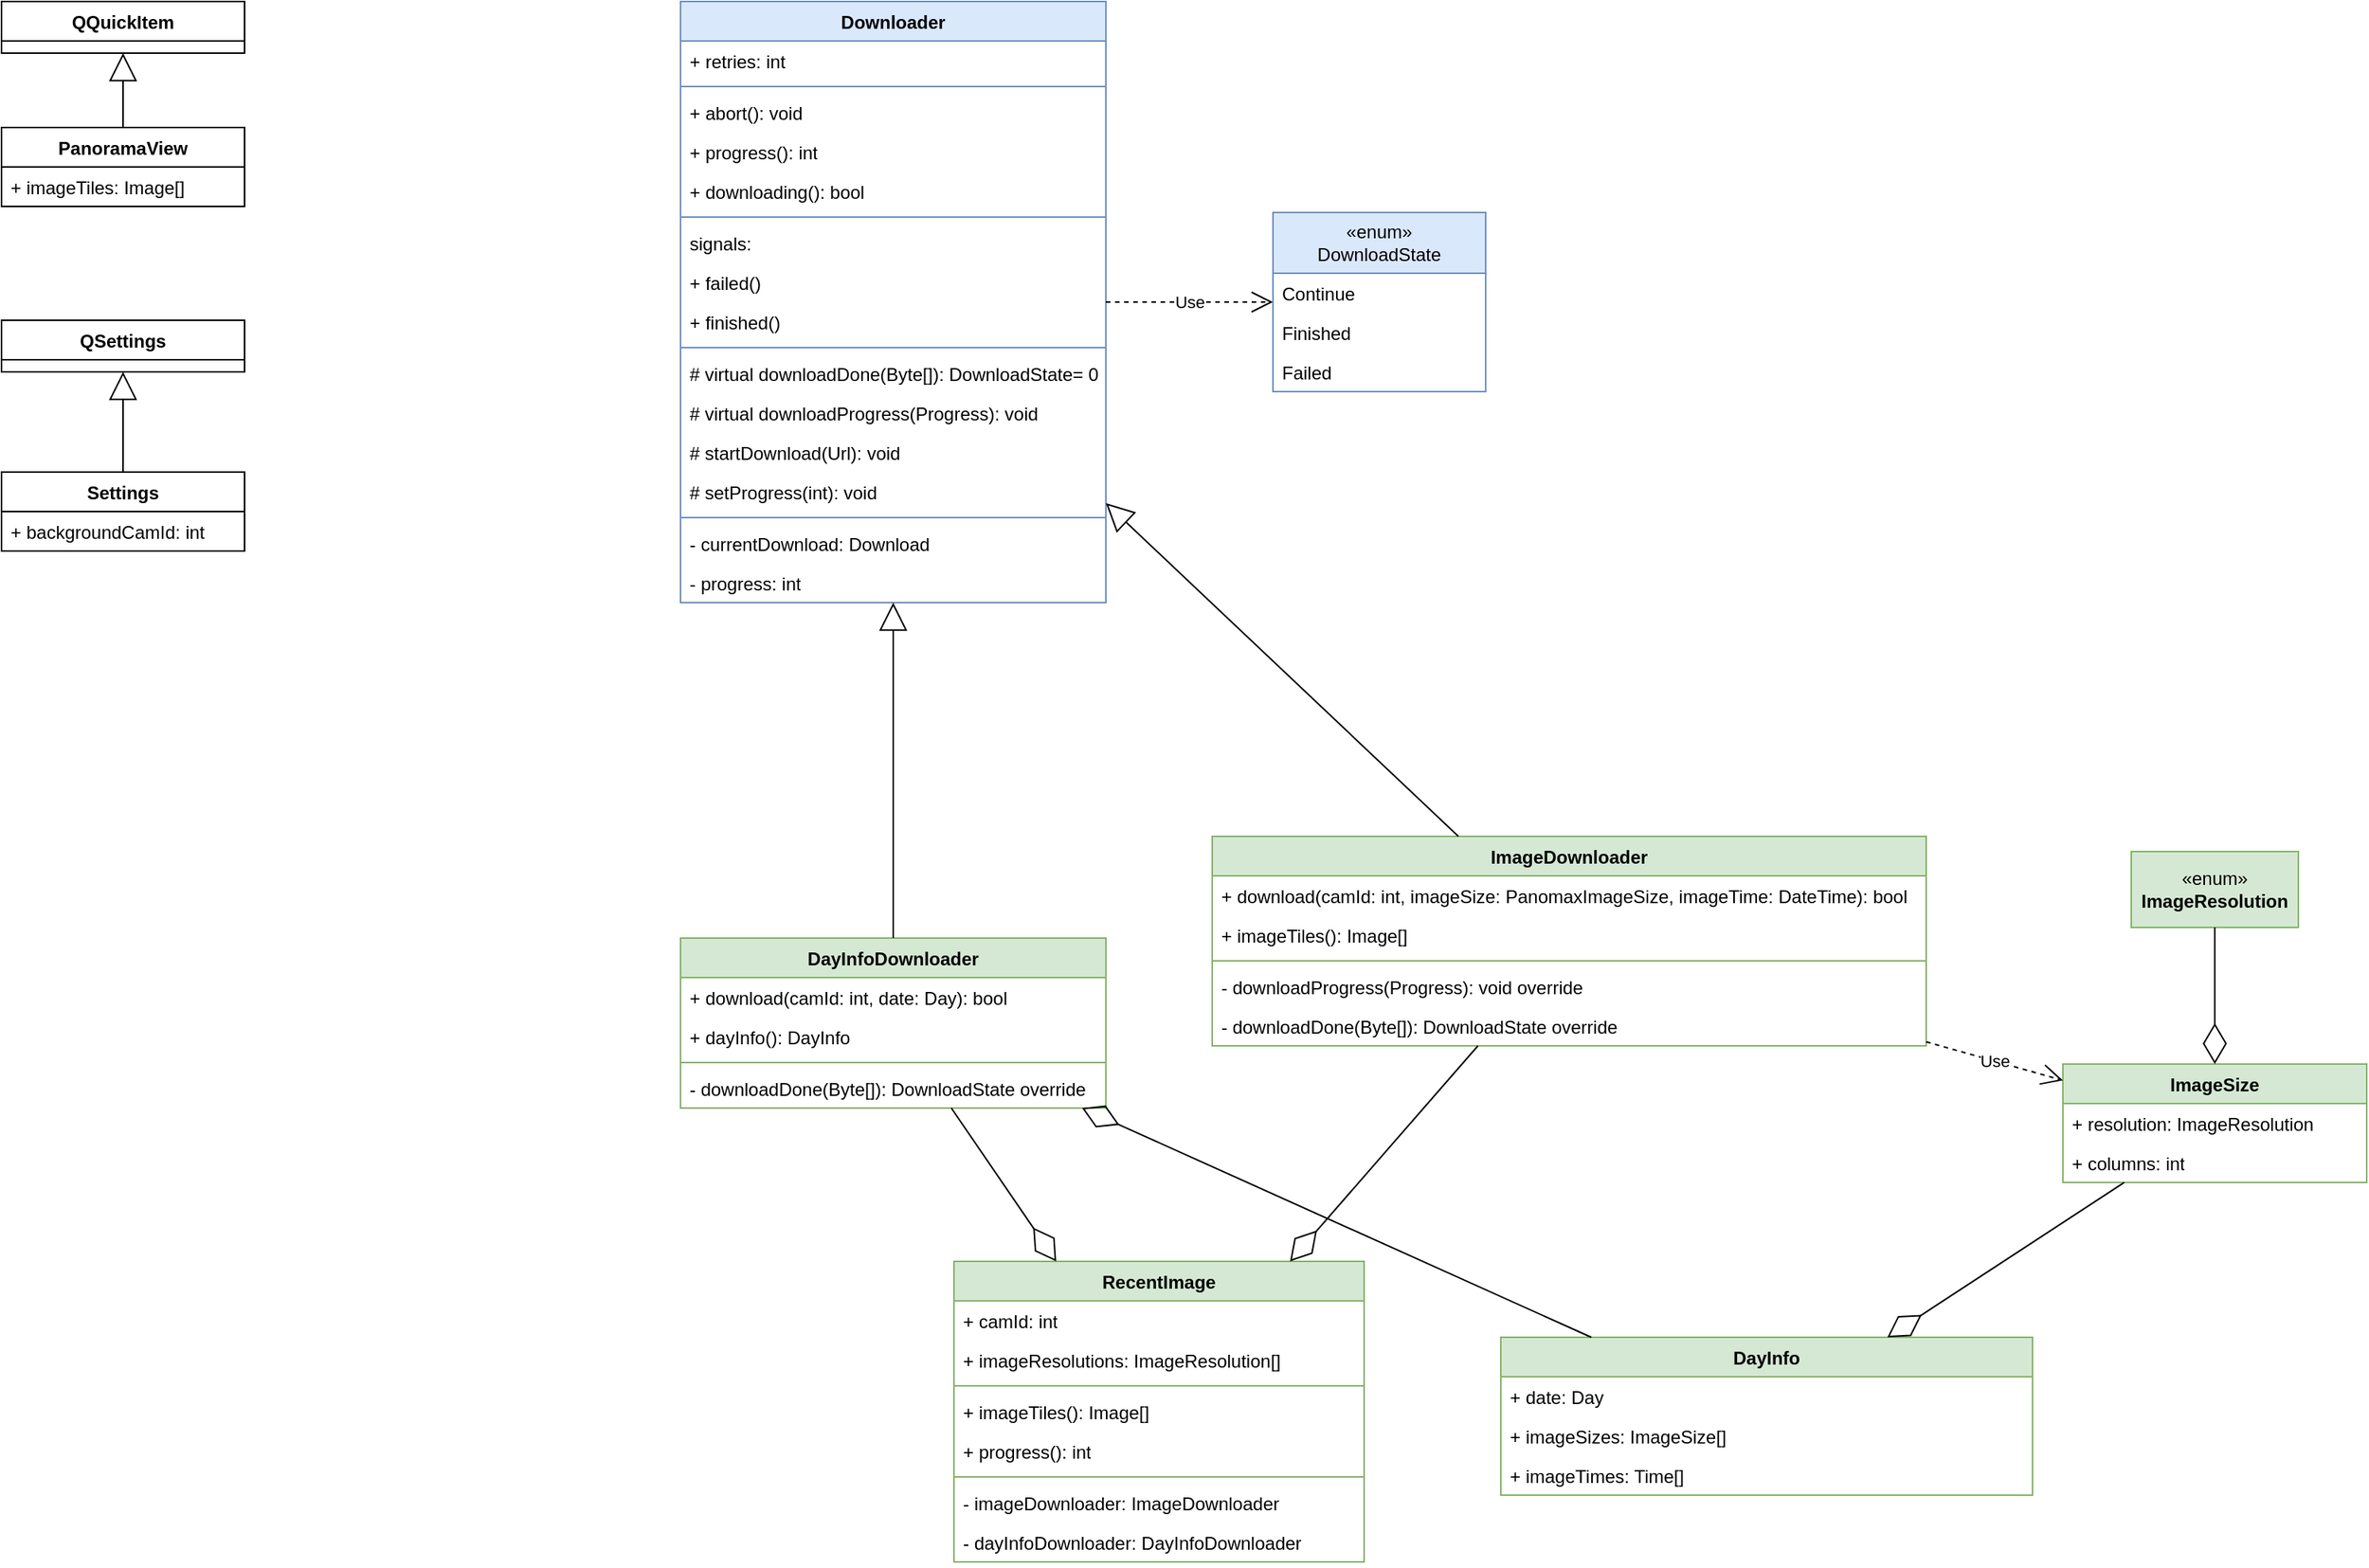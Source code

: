 <mxfile version="24.1.0" type="device">
  <diagram id="C5RBs43oDa-KdzZeNtuy" name="Page-1">
    <mxGraphModel dx="2555" dy="2166" grid="1" gridSize="10" guides="1" tooltips="1" connect="1" arrows="1" fold="1" page="1" pageScale="1" pageWidth="827" pageHeight="1169" math="0" shadow="0">
      <root>
        <mxCell id="WIyWlLk6GJQsqaUBKTNV-0" />
        <mxCell id="WIyWlLk6GJQsqaUBKTNV-1" parent="WIyWlLk6GJQsqaUBKTNV-0" />
        <mxCell id="h5Efu_G0mSg4I1NGirqq-12" value="«enum»&lt;br&gt;&lt;b&gt;ImageResolution&lt;/b&gt;" style="html=1;whiteSpace=wrap;fillColor=#d5e8d4;strokeColor=#82b366;" parent="WIyWlLk6GJQsqaUBKTNV-1" vertex="1">
          <mxGeometry x="575" y="450" width="110" height="50" as="geometry" />
        </mxCell>
        <mxCell id="h5Efu_G0mSg4I1NGirqq-19" value="ImageDownloader" style="swimlane;fontStyle=1;align=center;verticalAlign=top;childLayout=stackLayout;horizontal=1;startSize=26;horizontalStack=0;resizeParent=1;resizeParentMax=0;resizeLast=0;collapsible=1;marginBottom=0;whiteSpace=wrap;html=1;fillColor=#d5e8d4;strokeColor=#82b366;" parent="WIyWlLk6GJQsqaUBKTNV-1" vertex="1">
          <mxGeometry x="-30" y="440" width="470" height="138" as="geometry" />
        </mxCell>
        <mxCell id="h5Efu_G0mSg4I1NGirqq-32" value="+ download(camId: int,&amp;nbsp;imageSize: PanomaxImageSize, imageTime: DateTime): bool" style="text;strokeColor=none;fillColor=none;align=left;verticalAlign=top;spacingLeft=4;spacingRight=4;overflow=hidden;rotatable=0;points=[[0,0.5],[1,0.5]];portConstraint=eastwest;whiteSpace=wrap;html=1;" parent="h5Efu_G0mSg4I1NGirqq-19" vertex="1">
          <mxGeometry y="26" width="470" height="26" as="geometry" />
        </mxCell>
        <mxCell id="9GvYxC-oIWgCcf4ip-T2-48" value="+ imageTiles(): Image[]" style="text;strokeColor=none;fillColor=none;align=left;verticalAlign=top;spacingLeft=4;spacingRight=4;overflow=hidden;rotatable=0;points=[[0,0.5],[1,0.5]];portConstraint=eastwest;whiteSpace=wrap;html=1;" parent="h5Efu_G0mSg4I1NGirqq-19" vertex="1">
          <mxGeometry y="52" width="470" height="26" as="geometry" />
        </mxCell>
        <mxCell id="n-TmkyY4FhtMB-e-_dIo-7" value="" style="line;strokeWidth=1;fillColor=none;align=left;verticalAlign=middle;spacingTop=-1;spacingLeft=3;spacingRight=3;rotatable=0;labelPosition=right;points=[];portConstraint=eastwest;strokeColor=inherit;" vertex="1" parent="h5Efu_G0mSg4I1NGirqq-19">
          <mxGeometry y="78" width="470" height="8" as="geometry" />
        </mxCell>
        <mxCell id="n-TmkyY4FhtMB-e-_dIo-8" value="- downloadProgress(Progress): void override" style="text;strokeColor=none;fillColor=none;align=left;verticalAlign=top;spacingLeft=4;spacingRight=4;overflow=hidden;rotatable=0;points=[[0,0.5],[1,0.5]];portConstraint=eastwest;whiteSpace=wrap;html=1;" vertex="1" parent="h5Efu_G0mSg4I1NGirqq-19">
          <mxGeometry y="86" width="470" height="26" as="geometry" />
        </mxCell>
        <mxCell id="n-TmkyY4FhtMB-e-_dIo-12" value="- downloadDone(Byte[]): DownloadState override" style="text;strokeColor=none;fillColor=none;align=left;verticalAlign=top;spacingLeft=4;spacingRight=4;overflow=hidden;rotatable=0;points=[[0,0.5],[1,0.5]];portConstraint=eastwest;whiteSpace=wrap;html=1;" vertex="1" parent="h5Efu_G0mSg4I1NGirqq-19">
          <mxGeometry y="112" width="470" height="26" as="geometry" />
        </mxCell>
        <mxCell id="h5Efu_G0mSg4I1NGirqq-23" value="ImageSize" style="swimlane;fontStyle=1;align=center;verticalAlign=top;childLayout=stackLayout;horizontal=1;startSize=26;horizontalStack=0;resizeParent=1;resizeParentMax=0;resizeLast=0;collapsible=1;marginBottom=0;whiteSpace=wrap;html=1;fillColor=#d5e8d4;strokeColor=#82b366;" parent="WIyWlLk6GJQsqaUBKTNV-1" vertex="1">
          <mxGeometry x="530" y="590" width="200" height="78" as="geometry" />
        </mxCell>
        <mxCell id="h5Efu_G0mSg4I1NGirqq-24" value="+ resolution: ImageResolution" style="text;strokeColor=none;fillColor=none;align=left;verticalAlign=top;spacingLeft=4;spacingRight=4;overflow=hidden;rotatable=0;points=[[0,0.5],[1,0.5]];portConstraint=eastwest;whiteSpace=wrap;html=1;" parent="h5Efu_G0mSg4I1NGirqq-23" vertex="1">
          <mxGeometry y="26" width="200" height="26" as="geometry" />
        </mxCell>
        <mxCell id="h5Efu_G0mSg4I1NGirqq-29" value="+ columns: int" style="text;strokeColor=none;fillColor=none;align=left;verticalAlign=top;spacingLeft=4;spacingRight=4;overflow=hidden;rotatable=0;points=[[0,0.5],[1,0.5]];portConstraint=eastwest;whiteSpace=wrap;html=1;" parent="h5Efu_G0mSg4I1NGirqq-23" vertex="1">
          <mxGeometry y="52" width="200" height="26" as="geometry" />
        </mxCell>
        <mxCell id="h5Efu_G0mSg4I1NGirqq-33" value="Use" style="endArrow=open;endSize=12;dashed=1;html=1;rounded=0;" parent="WIyWlLk6GJQsqaUBKTNV-1" source="h5Efu_G0mSg4I1NGirqq-19" target="h5Efu_G0mSg4I1NGirqq-23" edge="1">
          <mxGeometry width="160" relative="1" as="geometry">
            <mxPoint x="650" y="500" as="sourcePoint" />
            <mxPoint x="810" y="500" as="targetPoint" />
          </mxGeometry>
        </mxCell>
        <mxCell id="h5Efu_G0mSg4I1NGirqq-51" value="" style="endArrow=diamondThin;endFill=0;endSize=24;html=1;rounded=0;" parent="WIyWlLk6GJQsqaUBKTNV-1" source="h5Efu_G0mSg4I1NGirqq-12" target="h5Efu_G0mSg4I1NGirqq-23" edge="1">
          <mxGeometry width="160" relative="1" as="geometry">
            <mxPoint x="520" y="280" as="sourcePoint" />
            <mxPoint x="680" y="280" as="targetPoint" />
          </mxGeometry>
        </mxCell>
        <mxCell id="h5Efu_G0mSg4I1NGirqq-55" value="PanoramaView" style="swimlane;fontStyle=1;align=center;verticalAlign=top;childLayout=stackLayout;horizontal=1;startSize=26;horizontalStack=0;resizeParent=1;resizeParentMax=0;resizeLast=0;collapsible=1;marginBottom=0;whiteSpace=wrap;html=1;" parent="WIyWlLk6GJQsqaUBKTNV-1" vertex="1">
          <mxGeometry x="-827" y="-27" width="160" height="52" as="geometry" />
        </mxCell>
        <mxCell id="h5Efu_G0mSg4I1NGirqq-56" value="+ imageTiles: Image[]" style="text;strokeColor=none;fillColor=none;align=left;verticalAlign=top;spacingLeft=4;spacingRight=4;overflow=hidden;rotatable=0;points=[[0,0.5],[1,0.5]];portConstraint=eastwest;whiteSpace=wrap;html=1;" parent="h5Efu_G0mSg4I1NGirqq-55" vertex="1">
          <mxGeometry y="26" width="160" height="26" as="geometry" />
        </mxCell>
        <mxCell id="h5Efu_G0mSg4I1NGirqq-59" value="QQuickItem" style="swimlane;fontStyle=1;align=center;verticalAlign=top;childLayout=stackLayout;horizontal=1;startSize=26;horizontalStack=0;resizeParent=1;resizeParentMax=0;resizeLast=0;collapsible=1;marginBottom=0;whiteSpace=wrap;html=1;" parent="WIyWlLk6GJQsqaUBKTNV-1" vertex="1">
          <mxGeometry x="-827" y="-110" width="160" height="34" as="geometry" />
        </mxCell>
        <mxCell id="h5Efu_G0mSg4I1NGirqq-63" value="" style="endArrow=block;endSize=16;endFill=0;html=1;rounded=0;" parent="WIyWlLk6GJQsqaUBKTNV-1" source="h5Efu_G0mSg4I1NGirqq-55" target="h5Efu_G0mSg4I1NGirqq-59" edge="1">
          <mxGeometry x="-0.469" y="-30" width="160" relative="1" as="geometry">
            <mxPoint x="-597" y="180" as="sourcePoint" />
            <mxPoint x="-437" y="180" as="targetPoint" />
            <mxPoint as="offset" />
          </mxGeometry>
        </mxCell>
        <mxCell id="9GvYxC-oIWgCcf4ip-T2-0" value="Settings" style="swimlane;fontStyle=1;align=center;verticalAlign=top;childLayout=stackLayout;horizontal=1;startSize=26;horizontalStack=0;resizeParent=1;resizeParentMax=0;resizeLast=0;collapsible=1;marginBottom=0;whiteSpace=wrap;html=1;" parent="WIyWlLk6GJQsqaUBKTNV-1" vertex="1">
          <mxGeometry x="-827" y="200" width="160" height="52" as="geometry" />
        </mxCell>
        <mxCell id="9GvYxC-oIWgCcf4ip-T2-1" value="+ backgroundCamId: int" style="text;strokeColor=none;fillColor=none;align=left;verticalAlign=top;spacingLeft=4;spacingRight=4;overflow=hidden;rotatable=0;points=[[0,0.5],[1,0.5]];portConstraint=eastwest;whiteSpace=wrap;html=1;" parent="9GvYxC-oIWgCcf4ip-T2-0" vertex="1">
          <mxGeometry y="26" width="160" height="26" as="geometry" />
        </mxCell>
        <mxCell id="9GvYxC-oIWgCcf4ip-T2-4" value="QSettings" style="swimlane;fontStyle=1;align=center;verticalAlign=top;childLayout=stackLayout;horizontal=1;startSize=26;horizontalStack=0;resizeParent=1;resizeParentMax=0;resizeLast=0;collapsible=1;marginBottom=0;whiteSpace=wrap;html=1;" parent="WIyWlLk6GJQsqaUBKTNV-1" vertex="1">
          <mxGeometry x="-827" y="100" width="160" height="34" as="geometry" />
        </mxCell>
        <mxCell id="9GvYxC-oIWgCcf4ip-T2-5" value="" style="endArrow=block;endSize=16;endFill=0;html=1;rounded=0;" parent="WIyWlLk6GJQsqaUBKTNV-1" source="9GvYxC-oIWgCcf4ip-T2-0" target="9GvYxC-oIWgCcf4ip-T2-4" edge="1">
          <mxGeometry width="160" relative="1" as="geometry">
            <mxPoint x="3" y="150" as="sourcePoint" />
            <mxPoint x="163" y="150" as="targetPoint" />
          </mxGeometry>
        </mxCell>
        <mxCell id="9GvYxC-oIWgCcf4ip-T2-6" value="DayInfo" style="swimlane;fontStyle=1;align=center;verticalAlign=top;childLayout=stackLayout;horizontal=1;startSize=26;horizontalStack=0;resizeParent=1;resizeParentMax=0;resizeLast=0;collapsible=1;marginBottom=0;whiteSpace=wrap;html=1;fillColor=#d5e8d4;strokeColor=#82b366;" parent="WIyWlLk6GJQsqaUBKTNV-1" vertex="1">
          <mxGeometry x="160" y="770" width="350" height="104" as="geometry" />
        </mxCell>
        <mxCell id="9GvYxC-oIWgCcf4ip-T2-7" value="+ date: Day" style="text;strokeColor=none;fillColor=none;align=left;verticalAlign=top;spacingLeft=4;spacingRight=4;overflow=hidden;rotatable=0;points=[[0,0.5],[1,0.5]];portConstraint=eastwest;whiteSpace=wrap;html=1;" parent="9GvYxC-oIWgCcf4ip-T2-6" vertex="1">
          <mxGeometry y="26" width="350" height="26" as="geometry" />
        </mxCell>
        <mxCell id="9GvYxC-oIWgCcf4ip-T2-10" value="+ imageSizes: ImageSize[]" style="text;strokeColor=none;fillColor=none;align=left;verticalAlign=top;spacingLeft=4;spacingRight=4;overflow=hidden;rotatable=0;points=[[0,0.5],[1,0.5]];portConstraint=eastwest;whiteSpace=wrap;html=1;" parent="9GvYxC-oIWgCcf4ip-T2-6" vertex="1">
          <mxGeometry y="52" width="350" height="26" as="geometry" />
        </mxCell>
        <mxCell id="9GvYxC-oIWgCcf4ip-T2-33" value="+ imageTimes: Time[]" style="text;strokeColor=none;fillColor=none;align=left;verticalAlign=top;spacingLeft=4;spacingRight=4;overflow=hidden;rotatable=0;points=[[0,0.5],[1,0.5]];portConstraint=eastwest;whiteSpace=wrap;html=1;" parent="9GvYxC-oIWgCcf4ip-T2-6" vertex="1">
          <mxGeometry y="78" width="350" height="26" as="geometry" />
        </mxCell>
        <mxCell id="9GvYxC-oIWgCcf4ip-T2-11" value="" style="endArrow=diamondThin;endFill=0;endSize=24;html=1;rounded=0;" parent="WIyWlLk6GJQsqaUBKTNV-1" source="h5Efu_G0mSg4I1NGirqq-23" target="9GvYxC-oIWgCcf4ip-T2-6" edge="1">
          <mxGeometry width="160" relative="1" as="geometry">
            <mxPoint x="300" y="360" as="sourcePoint" />
            <mxPoint x="460" y="360" as="targetPoint" />
          </mxGeometry>
        </mxCell>
        <mxCell id="9GvYxC-oIWgCcf4ip-T2-12" value="DayInfoDownloader" style="swimlane;fontStyle=1;align=center;verticalAlign=top;childLayout=stackLayout;horizontal=1;startSize=26;horizontalStack=0;resizeParent=1;resizeParentMax=0;resizeLast=0;collapsible=1;marginBottom=0;whiteSpace=wrap;html=1;fillColor=#d5e8d4;strokeColor=#82b366;" parent="WIyWlLk6GJQsqaUBKTNV-1" vertex="1">
          <mxGeometry x="-380" y="507" width="280" height="112" as="geometry" />
        </mxCell>
        <mxCell id="9GvYxC-oIWgCcf4ip-T2-13" value="+ download(camId: int, date: Day): bool" style="text;strokeColor=none;fillColor=none;align=left;verticalAlign=top;spacingLeft=4;spacingRight=4;overflow=hidden;rotatable=0;points=[[0,0.5],[1,0.5]];portConstraint=eastwest;whiteSpace=wrap;html=1;" parent="9GvYxC-oIWgCcf4ip-T2-12" vertex="1">
          <mxGeometry y="26" width="280" height="26" as="geometry" />
        </mxCell>
        <mxCell id="9GvYxC-oIWgCcf4ip-T2-32" value="+ dayInfo(): DayInfo" style="text;strokeColor=none;fillColor=none;align=left;verticalAlign=top;spacingLeft=4;spacingRight=4;overflow=hidden;rotatable=0;points=[[0,0.5],[1,0.5]];portConstraint=eastwest;whiteSpace=wrap;html=1;" parent="9GvYxC-oIWgCcf4ip-T2-12" vertex="1">
          <mxGeometry y="52" width="280" height="26" as="geometry" />
        </mxCell>
        <mxCell id="n-TmkyY4FhtMB-e-_dIo-9" value="" style="line;strokeWidth=1;fillColor=none;align=left;verticalAlign=middle;spacingTop=-1;spacingLeft=3;spacingRight=3;rotatable=0;labelPosition=right;points=[];portConstraint=eastwest;strokeColor=inherit;" vertex="1" parent="9GvYxC-oIWgCcf4ip-T2-12">
          <mxGeometry y="78" width="280" height="8" as="geometry" />
        </mxCell>
        <mxCell id="n-TmkyY4FhtMB-e-_dIo-11" value="- downloadDone(Byte[]): DownloadState override" style="text;strokeColor=none;fillColor=none;align=left;verticalAlign=top;spacingLeft=4;spacingRight=4;overflow=hidden;rotatable=0;points=[[0,0.5],[1,0.5]];portConstraint=eastwest;whiteSpace=wrap;html=1;" vertex="1" parent="9GvYxC-oIWgCcf4ip-T2-12">
          <mxGeometry y="86" width="280" height="26" as="geometry" />
        </mxCell>
        <mxCell id="9GvYxC-oIWgCcf4ip-T2-16" value="Downloader" style="swimlane;fontStyle=1;align=center;verticalAlign=top;childLayout=stackLayout;horizontal=1;startSize=26;horizontalStack=0;resizeParent=1;resizeParentMax=0;resizeLast=0;collapsible=1;marginBottom=0;whiteSpace=wrap;html=1;fillColor=#dae8fc;strokeColor=#6c8ebf;" parent="WIyWlLk6GJQsqaUBKTNV-1" vertex="1">
          <mxGeometry x="-380" y="-110" width="280" height="396" as="geometry" />
        </mxCell>
        <mxCell id="9GvYxC-oIWgCcf4ip-T2-25" value="+ retries: int" style="text;strokeColor=none;fillColor=none;align=left;verticalAlign=top;spacingLeft=4;spacingRight=4;overflow=hidden;rotatable=0;points=[[0,0.5],[1,0.5]];portConstraint=eastwest;whiteSpace=wrap;html=1;" parent="9GvYxC-oIWgCcf4ip-T2-16" vertex="1">
          <mxGeometry y="26" width="280" height="26" as="geometry" />
        </mxCell>
        <mxCell id="9GvYxC-oIWgCcf4ip-T2-20" value="" style="line;strokeWidth=1;fillColor=none;align=left;verticalAlign=middle;spacingTop=-1;spacingLeft=3;spacingRight=3;rotatable=0;labelPosition=right;points=[];portConstraint=eastwest;strokeColor=inherit;" parent="9GvYxC-oIWgCcf4ip-T2-16" vertex="1">
          <mxGeometry y="52" width="280" height="8" as="geometry" />
        </mxCell>
        <mxCell id="h5Efu_G0mSg4I1NGirqq-37" value="+ abort(): void" style="text;strokeColor=none;fillColor=none;align=left;verticalAlign=top;spacingLeft=4;spacingRight=4;overflow=hidden;rotatable=0;points=[[0,0.5],[1,0.5]];portConstraint=eastwest;whiteSpace=wrap;html=1;" parent="9GvYxC-oIWgCcf4ip-T2-16" vertex="1">
          <mxGeometry y="60" width="280" height="26" as="geometry" />
        </mxCell>
        <mxCell id="9GvYxC-oIWgCcf4ip-T2-31" value="+ progress(): int" style="text;strokeColor=none;fillColor=none;align=left;verticalAlign=top;spacingLeft=4;spacingRight=4;overflow=hidden;rotatable=0;points=[[0,0.5],[1,0.5]];portConstraint=eastwest;whiteSpace=wrap;html=1;" parent="9GvYxC-oIWgCcf4ip-T2-16" vertex="1">
          <mxGeometry y="86" width="280" height="26" as="geometry" />
        </mxCell>
        <mxCell id="h5Efu_G0mSg4I1NGirqq-36" value="+ downloading(): bool" style="text;strokeColor=none;fillColor=none;align=left;verticalAlign=top;spacingLeft=4;spacingRight=4;overflow=hidden;rotatable=0;points=[[0,0.5],[1,0.5]];portConstraint=eastwest;whiteSpace=wrap;html=1;" parent="9GvYxC-oIWgCcf4ip-T2-16" vertex="1">
          <mxGeometry y="112" width="280" height="26" as="geometry" />
        </mxCell>
        <mxCell id="9GvYxC-oIWgCcf4ip-T2-24" value="" style="line;strokeWidth=1;fillColor=none;align=left;verticalAlign=middle;spacingTop=-1;spacingLeft=3;spacingRight=3;rotatable=0;labelPosition=right;points=[];portConstraint=eastwest;strokeColor=inherit;" parent="9GvYxC-oIWgCcf4ip-T2-16" vertex="1">
          <mxGeometry y="138" width="280" height="8" as="geometry" />
        </mxCell>
        <mxCell id="h5Efu_G0mSg4I1NGirqq-41" value="signals:" style="text;strokeColor=none;fillColor=none;align=left;verticalAlign=top;spacingLeft=4;spacingRight=4;overflow=hidden;rotatable=0;points=[[0,0.5],[1,0.5]];portConstraint=eastwest;whiteSpace=wrap;html=1;" parent="9GvYxC-oIWgCcf4ip-T2-16" vertex="1">
          <mxGeometry y="146" width="280" height="26" as="geometry" />
        </mxCell>
        <mxCell id="h5Efu_G0mSg4I1NGirqq-42" value="+ failed()" style="text;strokeColor=none;fillColor=none;align=left;verticalAlign=top;spacingLeft=4;spacingRight=4;overflow=hidden;rotatable=0;points=[[0,0.5],[1,0.5]];portConstraint=eastwest;whiteSpace=wrap;html=1;" parent="9GvYxC-oIWgCcf4ip-T2-16" vertex="1">
          <mxGeometry y="172" width="280" height="26" as="geometry" />
        </mxCell>
        <mxCell id="h5Efu_G0mSg4I1NGirqq-39" value="+ finished()" style="text;strokeColor=none;fillColor=none;align=left;verticalAlign=top;spacingLeft=4;spacingRight=4;overflow=hidden;rotatable=0;points=[[0,0.5],[1,0.5]];portConstraint=eastwest;whiteSpace=wrap;html=1;" parent="9GvYxC-oIWgCcf4ip-T2-16" vertex="1">
          <mxGeometry y="198" width="280" height="26" as="geometry" />
        </mxCell>
        <mxCell id="9GvYxC-oIWgCcf4ip-T2-22" value="" style="line;strokeWidth=1;fillColor=none;align=left;verticalAlign=middle;spacingTop=-1;spacingLeft=3;spacingRight=3;rotatable=0;labelPosition=right;points=[];portConstraint=eastwest;strokeColor=inherit;" parent="9GvYxC-oIWgCcf4ip-T2-16" vertex="1">
          <mxGeometry y="224" width="280" height="8" as="geometry" />
        </mxCell>
        <mxCell id="9GvYxC-oIWgCcf4ip-T2-27" value="# virtual downloadDone(Byte[]): DownloadState= 0" style="text;strokeColor=none;fillColor=none;align=left;verticalAlign=top;spacingLeft=4;spacingRight=4;overflow=hidden;rotatable=0;points=[[0,0.5],[1,0.5]];portConstraint=eastwest;whiteSpace=wrap;html=1;" parent="9GvYxC-oIWgCcf4ip-T2-16" vertex="1">
          <mxGeometry y="232" width="280" height="26" as="geometry" />
        </mxCell>
        <mxCell id="n-TmkyY4FhtMB-e-_dIo-6" value="# virtual downloadProgress(Progress): void" style="text;strokeColor=none;fillColor=none;align=left;verticalAlign=top;spacingLeft=4;spacingRight=4;overflow=hidden;rotatable=0;points=[[0,0.5],[1,0.5]];portConstraint=eastwest;whiteSpace=wrap;html=1;" vertex="1" parent="9GvYxC-oIWgCcf4ip-T2-16">
          <mxGeometry y="258" width="280" height="26" as="geometry" />
        </mxCell>
        <mxCell id="9GvYxC-oIWgCcf4ip-T2-23" value="# startDownload(Url): void" style="text;strokeColor=none;fillColor=none;align=left;verticalAlign=top;spacingLeft=4;spacingRight=4;overflow=hidden;rotatable=0;points=[[0,0.5],[1,0.5]];portConstraint=eastwest;whiteSpace=wrap;html=1;" parent="9GvYxC-oIWgCcf4ip-T2-16" vertex="1">
          <mxGeometry y="284" width="280" height="26" as="geometry" />
        </mxCell>
        <mxCell id="9GvYxC-oIWgCcf4ip-T2-30" value="# setProgress(int): void" style="text;strokeColor=none;fillColor=none;align=left;verticalAlign=top;spacingLeft=4;spacingRight=4;overflow=hidden;rotatable=0;points=[[0,0.5],[1,0.5]];portConstraint=eastwest;whiteSpace=wrap;html=1;" parent="9GvYxC-oIWgCcf4ip-T2-16" vertex="1">
          <mxGeometry y="310" width="280" height="26" as="geometry" />
        </mxCell>
        <mxCell id="9GvYxC-oIWgCcf4ip-T2-21" value="" style="line;strokeWidth=1;fillColor=none;align=left;verticalAlign=middle;spacingTop=-1;spacingLeft=3;spacingRight=3;rotatable=0;labelPosition=right;points=[];portConstraint=eastwest;strokeColor=inherit;" parent="9GvYxC-oIWgCcf4ip-T2-16" vertex="1">
          <mxGeometry y="336" width="280" height="8" as="geometry" />
        </mxCell>
        <mxCell id="h5Efu_G0mSg4I1NGirqq-20" value="- currentDownload: Download" style="text;strokeColor=none;fillColor=none;align=left;verticalAlign=top;spacingLeft=4;spacingRight=4;overflow=hidden;rotatable=0;points=[[0,0.5],[1,0.5]];portConstraint=eastwest;whiteSpace=wrap;html=1;" parent="9GvYxC-oIWgCcf4ip-T2-16" vertex="1">
          <mxGeometry y="344" width="280" height="26" as="geometry" />
        </mxCell>
        <mxCell id="h5Efu_G0mSg4I1NGirqq-35" value="- progress: int" style="text;strokeColor=none;fillColor=none;align=left;verticalAlign=top;spacingLeft=4;spacingRight=4;overflow=hidden;rotatable=0;points=[[0,0.5],[1,0.5]];portConstraint=eastwest;whiteSpace=wrap;html=1;" parent="9GvYxC-oIWgCcf4ip-T2-16" vertex="1">
          <mxGeometry y="370" width="280" height="26" as="geometry" />
        </mxCell>
        <mxCell id="9GvYxC-oIWgCcf4ip-T2-26" value="" style="endArrow=block;endSize=16;endFill=0;html=1;rounded=0;" parent="WIyWlLk6GJQsqaUBKTNV-1" source="h5Efu_G0mSg4I1NGirqq-19" target="9GvYxC-oIWgCcf4ip-T2-16" edge="1">
          <mxGeometry width="160" relative="1" as="geometry">
            <mxPoint x="-540" y="560" as="sourcePoint" />
            <mxPoint x="-540" y="494" as="targetPoint" />
          </mxGeometry>
        </mxCell>
        <mxCell id="9GvYxC-oIWgCcf4ip-T2-28" value="" style="endArrow=block;endSize=16;endFill=0;html=1;rounded=0;" parent="WIyWlLk6GJQsqaUBKTNV-1" source="9GvYxC-oIWgCcf4ip-T2-12" target="9GvYxC-oIWgCcf4ip-T2-16" edge="1">
          <mxGeometry width="160" relative="1" as="geometry">
            <mxPoint x="245" y="458" as="sourcePoint" />
            <mxPoint x="60" y="298" as="targetPoint" />
          </mxGeometry>
        </mxCell>
        <mxCell id="9GvYxC-oIWgCcf4ip-T2-44" value="RecentImage" style="swimlane;fontStyle=1;align=center;verticalAlign=top;childLayout=stackLayout;horizontal=1;startSize=26;horizontalStack=0;resizeParent=1;resizeParentMax=0;resizeLast=0;collapsible=1;marginBottom=0;whiteSpace=wrap;html=1;fillColor=#d5e8d4;strokeColor=#82b366;" parent="WIyWlLk6GJQsqaUBKTNV-1" vertex="1">
          <mxGeometry x="-200" y="720" width="270" height="198" as="geometry" />
        </mxCell>
        <mxCell id="9GvYxC-oIWgCcf4ip-T2-45" value="+ camId: int" style="text;strokeColor=none;fillColor=none;align=left;verticalAlign=top;spacingLeft=4;spacingRight=4;overflow=hidden;rotatable=0;points=[[0,0.5],[1,0.5]];portConstraint=eastwest;whiteSpace=wrap;html=1;" parent="9GvYxC-oIWgCcf4ip-T2-44" vertex="1">
          <mxGeometry y="26" width="270" height="26" as="geometry" />
        </mxCell>
        <mxCell id="9GvYxC-oIWgCcf4ip-T2-55" value="+ imageResolutions: ImageResolution[]" style="text;strokeColor=none;fillColor=none;align=left;verticalAlign=top;spacingLeft=4;spacingRight=4;overflow=hidden;rotatable=0;points=[[0,0.5],[1,0.5]];portConstraint=eastwest;whiteSpace=wrap;html=1;" parent="9GvYxC-oIWgCcf4ip-T2-44" vertex="1">
          <mxGeometry y="52" width="270" height="26" as="geometry" />
        </mxCell>
        <mxCell id="9GvYxC-oIWgCcf4ip-T2-46" value="" style="line;strokeWidth=1;fillColor=none;align=left;verticalAlign=middle;spacingTop=-1;spacingLeft=3;spacingRight=3;rotatable=0;labelPosition=right;points=[];portConstraint=eastwest;strokeColor=inherit;" parent="9GvYxC-oIWgCcf4ip-T2-44" vertex="1">
          <mxGeometry y="78" width="270" height="8" as="geometry" />
        </mxCell>
        <mxCell id="9GvYxC-oIWgCcf4ip-T2-47" value="+ imageTiles(): Image[]" style="text;strokeColor=none;fillColor=none;align=left;verticalAlign=top;spacingLeft=4;spacingRight=4;overflow=hidden;rotatable=0;points=[[0,0.5],[1,0.5]];portConstraint=eastwest;whiteSpace=wrap;html=1;" parent="9GvYxC-oIWgCcf4ip-T2-44" vertex="1">
          <mxGeometry y="86" width="270" height="26" as="geometry" />
        </mxCell>
        <mxCell id="n-TmkyY4FhtMB-e-_dIo-13" value="+ progress(): int" style="text;strokeColor=none;fillColor=none;align=left;verticalAlign=top;spacingLeft=4;spacingRight=4;overflow=hidden;rotatable=0;points=[[0,0.5],[1,0.5]];portConstraint=eastwest;whiteSpace=wrap;html=1;" vertex="1" parent="9GvYxC-oIWgCcf4ip-T2-44">
          <mxGeometry y="112" width="270" height="26" as="geometry" />
        </mxCell>
        <mxCell id="9GvYxC-oIWgCcf4ip-T2-49" value="" style="line;strokeWidth=1;fillColor=none;align=left;verticalAlign=middle;spacingTop=-1;spacingLeft=3;spacingRight=3;rotatable=0;labelPosition=right;points=[];portConstraint=eastwest;strokeColor=inherit;" parent="9GvYxC-oIWgCcf4ip-T2-44" vertex="1">
          <mxGeometry y="138" width="270" height="8" as="geometry" />
        </mxCell>
        <mxCell id="9GvYxC-oIWgCcf4ip-T2-50" value="- imageDownloader: ImageDownloader" style="text;strokeColor=none;fillColor=none;align=left;verticalAlign=top;spacingLeft=4;spacingRight=4;overflow=hidden;rotatable=0;points=[[0,0.5],[1,0.5]];portConstraint=eastwest;whiteSpace=wrap;html=1;" parent="9GvYxC-oIWgCcf4ip-T2-44" vertex="1">
          <mxGeometry y="146" width="270" height="26" as="geometry" />
        </mxCell>
        <mxCell id="9GvYxC-oIWgCcf4ip-T2-51" value="- dayInfoDownloader: DayInfoDownloader" style="text;strokeColor=none;fillColor=none;align=left;verticalAlign=top;spacingLeft=4;spacingRight=4;overflow=hidden;rotatable=0;points=[[0,0.5],[1,0.5]];portConstraint=eastwest;whiteSpace=wrap;html=1;" parent="9GvYxC-oIWgCcf4ip-T2-44" vertex="1">
          <mxGeometry y="172" width="270" height="26" as="geometry" />
        </mxCell>
        <mxCell id="9GvYxC-oIWgCcf4ip-T2-52" value="" style="endArrow=diamondThin;endFill=0;endSize=24;html=1;rounded=0;" parent="WIyWlLk6GJQsqaUBKTNV-1" source="h5Efu_G0mSg4I1NGirqq-19" target="9GvYxC-oIWgCcf4ip-T2-44" edge="1">
          <mxGeometry width="160" relative="1" as="geometry">
            <mxPoint x="737" y="494" as="sourcePoint" />
            <mxPoint x="735" y="660" as="targetPoint" />
          </mxGeometry>
        </mxCell>
        <mxCell id="9GvYxC-oIWgCcf4ip-T2-53" value="" style="endArrow=diamondThin;endFill=0;endSize=24;html=1;rounded=0;" parent="WIyWlLk6GJQsqaUBKTNV-1" source="9GvYxC-oIWgCcf4ip-T2-12" target="9GvYxC-oIWgCcf4ip-T2-44" edge="1">
          <mxGeometry width="160" relative="1" as="geometry">
            <mxPoint x="747" y="504" as="sourcePoint" />
            <mxPoint x="745" y="670" as="targetPoint" />
          </mxGeometry>
        </mxCell>
        <mxCell id="9GvYxC-oIWgCcf4ip-T2-54" value="" style="endArrow=diamondThin;endFill=0;endSize=24;html=1;rounded=0;" parent="WIyWlLk6GJQsqaUBKTNV-1" source="9GvYxC-oIWgCcf4ip-T2-6" target="9GvYxC-oIWgCcf4ip-T2-12" edge="1">
          <mxGeometry width="160" relative="1" as="geometry">
            <mxPoint x="-161" y="517" as="sourcePoint" />
            <mxPoint x="60" y="570" as="targetPoint" />
          </mxGeometry>
        </mxCell>
        <mxCell id="n-TmkyY4FhtMB-e-_dIo-1" value="Use" style="endArrow=open;endSize=12;dashed=1;html=1;rounded=0;" edge="1" parent="WIyWlLk6GJQsqaUBKTNV-1" source="9GvYxC-oIWgCcf4ip-T2-16" target="n-TmkyY4FhtMB-e-_dIo-2">
          <mxGeometry width="160" relative="1" as="geometry">
            <mxPoint x="364" y="595" as="sourcePoint" />
            <mxPoint x="-20" y="75" as="targetPoint" />
          </mxGeometry>
        </mxCell>
        <mxCell id="n-TmkyY4FhtMB-e-_dIo-2" value="«enum»&lt;br&gt;DownloadState" style="swimlane;fontStyle=0;childLayout=stackLayout;horizontal=1;startSize=40;fillColor=#dae8fc;horizontalStack=0;resizeParent=1;resizeParentMax=0;resizeLast=0;collapsible=1;marginBottom=0;whiteSpace=wrap;html=1;strokeColor=#6c8ebf;" vertex="1" parent="WIyWlLk6GJQsqaUBKTNV-1">
          <mxGeometry x="10" y="29" width="140" height="118" as="geometry" />
        </mxCell>
        <mxCell id="n-TmkyY4FhtMB-e-_dIo-3" value="Continue" style="text;strokeColor=none;fillColor=none;align=left;verticalAlign=top;spacingLeft=4;spacingRight=4;overflow=hidden;rotatable=0;points=[[0,0.5],[1,0.5]];portConstraint=eastwest;whiteSpace=wrap;html=1;" vertex="1" parent="n-TmkyY4FhtMB-e-_dIo-2">
          <mxGeometry y="40" width="140" height="26" as="geometry" />
        </mxCell>
        <mxCell id="n-TmkyY4FhtMB-e-_dIo-4" value="Finished" style="text;strokeColor=none;fillColor=none;align=left;verticalAlign=top;spacingLeft=4;spacingRight=4;overflow=hidden;rotatable=0;points=[[0,0.5],[1,0.5]];portConstraint=eastwest;whiteSpace=wrap;html=1;" vertex="1" parent="n-TmkyY4FhtMB-e-_dIo-2">
          <mxGeometry y="66" width="140" height="26" as="geometry" />
        </mxCell>
        <mxCell id="n-TmkyY4FhtMB-e-_dIo-5" value="Failed" style="text;strokeColor=none;fillColor=none;align=left;verticalAlign=top;spacingLeft=4;spacingRight=4;overflow=hidden;rotatable=0;points=[[0,0.5],[1,0.5]];portConstraint=eastwest;whiteSpace=wrap;html=1;" vertex="1" parent="n-TmkyY4FhtMB-e-_dIo-2">
          <mxGeometry y="92" width="140" height="26" as="geometry" />
        </mxCell>
      </root>
    </mxGraphModel>
  </diagram>
</mxfile>
